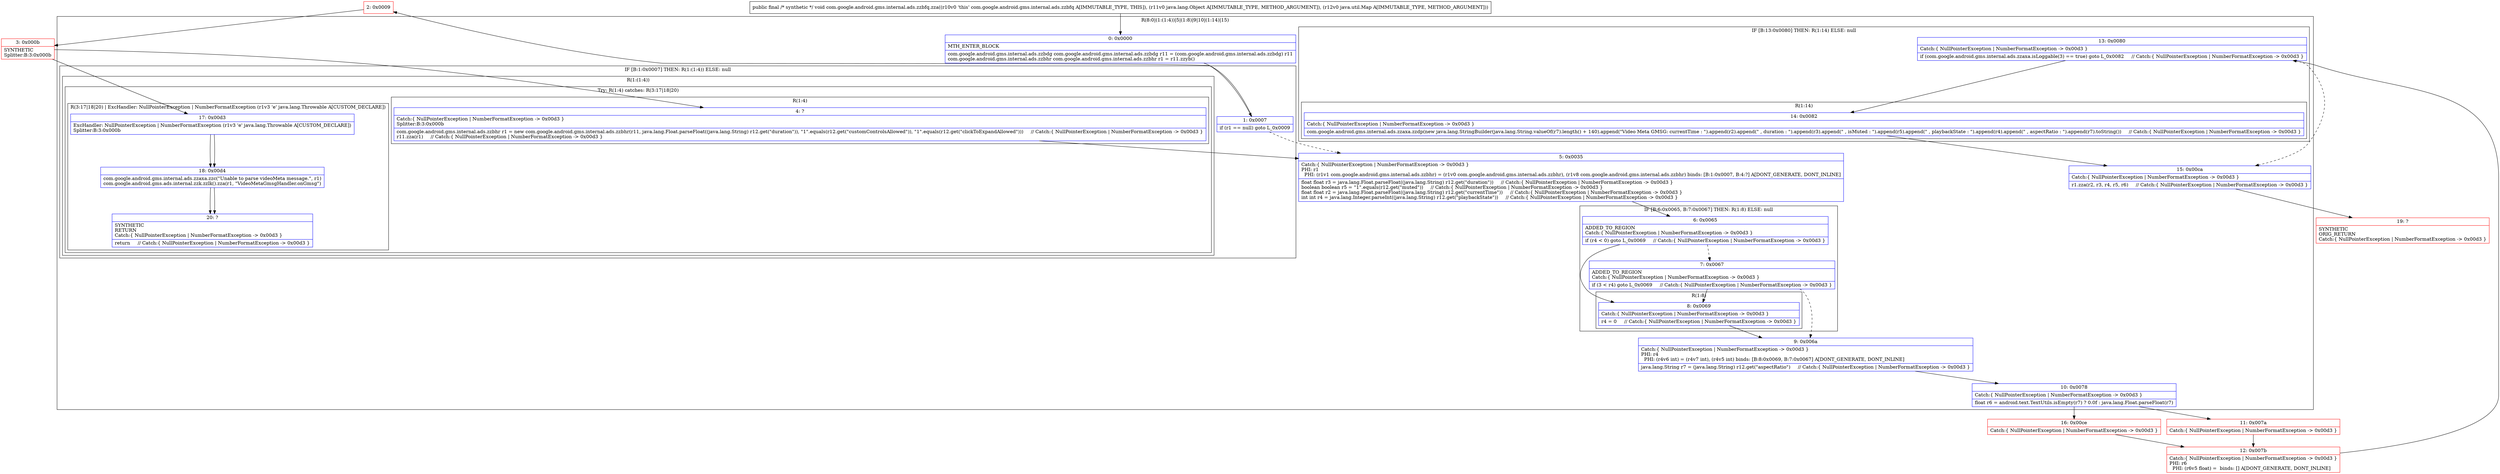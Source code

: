 digraph "CFG forcom.google.android.gms.internal.ads.zzbfq.zza(Ljava\/lang\/Object;Ljava\/util\/Map;)V" {
subgraph cluster_Region_1530733954 {
label = "R(8:0|(1:(1:4))|5|(1:8)|9|10|(1:14)|15)";
node [shape=record,color=blue];
Node_0 [shape=record,label="{0\:\ 0x0000|MTH_ENTER_BLOCK\l|com.google.android.gms.internal.ads.zzbdg com.google.android.gms.internal.ads.zzbdg r11 = (com.google.android.gms.internal.ads.zzbdg) r11\lcom.google.android.gms.internal.ads.zzbhr com.google.android.gms.internal.ads.zzbhr r1 = r11.zzyb()\l}"];
subgraph cluster_IfRegion_1935454631 {
label = "IF [B:1:0x0007] THEN: R(1:(1:4)) ELSE: null";
node [shape=record,color=blue];
Node_1 [shape=record,label="{1\:\ 0x0007|if (r1 == null) goto L_0x0009\l}"];
subgraph cluster_Region_1270005328 {
label = "R(1:(1:4))";
node [shape=record,color=blue];
subgraph cluster_TryCatchRegion_1295509272 {
label = "Try: R(1:4) catches: R(3:17|18|20)";
node [shape=record,color=blue];
subgraph cluster_Region_1817178497 {
label = "R(1:4)";
node [shape=record,color=blue];
Node_4 [shape=record,label="{4\:\ ?|Catch:\{ NullPointerException \| NumberFormatException \-\> 0x00d3 \}\lSplitter:B:3:0x000b\l|com.google.android.gms.internal.ads.zzbhr r1 = new com.google.android.gms.internal.ads.zzbhr(r11, java.lang.Float.parseFloat((java.lang.String) r12.get(\"duration\")), \"1\".equals(r12.get(\"customControlsAllowed\")), \"1\".equals(r12.get(\"clickToExpandAllowed\")))     \/\/ Catch:\{ NullPointerException \| NumberFormatException \-\> 0x00d3 \}\lr11.zza(r1)     \/\/ Catch:\{ NullPointerException \| NumberFormatException \-\> 0x00d3 \}\l}"];
}
subgraph cluster_Region_1505779757 {
label = "R(3:17|18|20) | ExcHandler: NullPointerException \| NumberFormatException (r1v3 'e' java.lang.Throwable A[CUSTOM_DECLARE])\l";
node [shape=record,color=blue];
Node_17 [shape=record,label="{17\:\ 0x00d3|ExcHandler: NullPointerException \| NumberFormatException (r1v3 'e' java.lang.Throwable A[CUSTOM_DECLARE])\lSplitter:B:3:0x000b\l}"];
Node_18 [shape=record,label="{18\:\ 0x00d4|com.google.android.gms.internal.ads.zzaxa.zzc(\"Unable to parse videoMeta message.\", r1)\lcom.google.android.gms.ads.internal.zzk.zzlk().zza(r1, \"VideoMetaGmsgHandler.onGmsg\")\l}"];
Node_20 [shape=record,label="{20\:\ ?|SYNTHETIC\lRETURN\lCatch:\{ NullPointerException \| NumberFormatException \-\> 0x00d3 \}\l|return     \/\/ Catch:\{ NullPointerException \| NumberFormatException \-\> 0x00d3 \}\l}"];
}
}
}
}
Node_5 [shape=record,label="{5\:\ 0x0035|Catch:\{ NullPointerException \| NumberFormatException \-\> 0x00d3 \}\lPHI: r1 \l  PHI: (r1v1 com.google.android.gms.internal.ads.zzbhr) = (r1v0 com.google.android.gms.internal.ads.zzbhr), (r1v8 com.google.android.gms.internal.ads.zzbhr) binds: [B:1:0x0007, B:4:?] A[DONT_GENERATE, DONT_INLINE]\l|float float r3 = java.lang.Float.parseFloat((java.lang.String) r12.get(\"duration\"))     \/\/ Catch:\{ NullPointerException \| NumberFormatException \-\> 0x00d3 \}\lboolean boolean r5 = \"1\".equals(r12.get(\"muted\"))     \/\/ Catch:\{ NullPointerException \| NumberFormatException \-\> 0x00d3 \}\lfloat float r2 = java.lang.Float.parseFloat((java.lang.String) r12.get(\"currentTime\"))     \/\/ Catch:\{ NullPointerException \| NumberFormatException \-\> 0x00d3 \}\lint int r4 = java.lang.Integer.parseInt((java.lang.String) r12.get(\"playbackState\"))     \/\/ Catch:\{ NullPointerException \| NumberFormatException \-\> 0x00d3 \}\l}"];
subgraph cluster_IfRegion_1879875070 {
label = "IF [B:6:0x0065, B:7:0x0067] THEN: R(1:8) ELSE: null";
node [shape=record,color=blue];
Node_6 [shape=record,label="{6\:\ 0x0065|ADDED_TO_REGION\lCatch:\{ NullPointerException \| NumberFormatException \-\> 0x00d3 \}\l|if (r4 \< 0) goto L_0x0069     \/\/ Catch:\{ NullPointerException \| NumberFormatException \-\> 0x00d3 \}\l}"];
Node_7 [shape=record,label="{7\:\ 0x0067|ADDED_TO_REGION\lCatch:\{ NullPointerException \| NumberFormatException \-\> 0x00d3 \}\l|if (3 \< r4) goto L_0x0069     \/\/ Catch:\{ NullPointerException \| NumberFormatException \-\> 0x00d3 \}\l}"];
subgraph cluster_Region_1667021805 {
label = "R(1:8)";
node [shape=record,color=blue];
Node_8 [shape=record,label="{8\:\ 0x0069|Catch:\{ NullPointerException \| NumberFormatException \-\> 0x00d3 \}\l|r4 = 0     \/\/ Catch:\{ NullPointerException \| NumberFormatException \-\> 0x00d3 \}\l}"];
}
}
Node_9 [shape=record,label="{9\:\ 0x006a|Catch:\{ NullPointerException \| NumberFormatException \-\> 0x00d3 \}\lPHI: r4 \l  PHI: (r4v6 int) = (r4v7 int), (r4v5 int) binds: [B:8:0x0069, B:7:0x0067] A[DONT_GENERATE, DONT_INLINE]\l|java.lang.String r7 = (java.lang.String) r12.get(\"aspectRatio\")     \/\/ Catch:\{ NullPointerException \| NumberFormatException \-\> 0x00d3 \}\l}"];
Node_10 [shape=record,label="{10\:\ 0x0078|Catch:\{ NullPointerException \| NumberFormatException \-\> 0x00d3 \}\l|float r6 = android.text.TextUtils.isEmpty(r7) ? 0.0f : java.lang.Float.parseFloat(r7)\l}"];
subgraph cluster_IfRegion_1634581895 {
label = "IF [B:13:0x0080] THEN: R(1:14) ELSE: null";
node [shape=record,color=blue];
Node_13 [shape=record,label="{13\:\ 0x0080|Catch:\{ NullPointerException \| NumberFormatException \-\> 0x00d3 \}\l|if (com.google.android.gms.internal.ads.zzaxa.isLoggable(3) == true) goto L_0x0082     \/\/ Catch:\{ NullPointerException \| NumberFormatException \-\> 0x00d3 \}\l}"];
subgraph cluster_Region_1367311733 {
label = "R(1:14)";
node [shape=record,color=blue];
Node_14 [shape=record,label="{14\:\ 0x0082|Catch:\{ NullPointerException \| NumberFormatException \-\> 0x00d3 \}\l|com.google.android.gms.internal.ads.zzaxa.zzdp(new java.lang.StringBuilder(java.lang.String.valueOf(r7).length() + 140).append(\"Video Meta GMSG: currentTime : \").append(r2).append(\" , duration : \").append(r3).append(\" , isMuted : \").append(r5).append(\" , playbackState : \").append(r4).append(\" , aspectRatio : \").append(r7).toString())     \/\/ Catch:\{ NullPointerException \| NumberFormatException \-\> 0x00d3 \}\l}"];
}
}
Node_15 [shape=record,label="{15\:\ 0x00ca|Catch:\{ NullPointerException \| NumberFormatException \-\> 0x00d3 \}\l|r1.zza(r2, r3, r4, r5, r6)     \/\/ Catch:\{ NullPointerException \| NumberFormatException \-\> 0x00d3 \}\l}"];
}
subgraph cluster_Region_1505779757 {
label = "R(3:17|18|20) | ExcHandler: NullPointerException \| NumberFormatException (r1v3 'e' java.lang.Throwable A[CUSTOM_DECLARE])\l";
node [shape=record,color=blue];
Node_17 [shape=record,label="{17\:\ 0x00d3|ExcHandler: NullPointerException \| NumberFormatException (r1v3 'e' java.lang.Throwable A[CUSTOM_DECLARE])\lSplitter:B:3:0x000b\l}"];
Node_18 [shape=record,label="{18\:\ 0x00d4|com.google.android.gms.internal.ads.zzaxa.zzc(\"Unable to parse videoMeta message.\", r1)\lcom.google.android.gms.ads.internal.zzk.zzlk().zza(r1, \"VideoMetaGmsgHandler.onGmsg\")\l}"];
Node_20 [shape=record,label="{20\:\ ?|SYNTHETIC\lRETURN\lCatch:\{ NullPointerException \| NumberFormatException \-\> 0x00d3 \}\l|return     \/\/ Catch:\{ NullPointerException \| NumberFormatException \-\> 0x00d3 \}\l}"];
}
Node_2 [shape=record,color=red,label="{2\:\ 0x0009}"];
Node_3 [shape=record,color=red,label="{3\:\ 0x000b|SYNTHETIC\lSplitter:B:3:0x000b\l}"];
Node_11 [shape=record,color=red,label="{11\:\ 0x007a|Catch:\{ NullPointerException \| NumberFormatException \-\> 0x00d3 \}\l}"];
Node_12 [shape=record,color=red,label="{12\:\ 0x007b|Catch:\{ NullPointerException \| NumberFormatException \-\> 0x00d3 \}\lPHI: r6 \l  PHI: (r6v5 float) =  binds: [] A[DONT_GENERATE, DONT_INLINE]\l}"];
Node_16 [shape=record,color=red,label="{16\:\ 0x00ce|Catch:\{ NullPointerException \| NumberFormatException \-\> 0x00d3 \}\l}"];
Node_19 [shape=record,color=red,label="{19\:\ ?|SYNTHETIC\lORIG_RETURN\lCatch:\{ NullPointerException \| NumberFormatException \-\> 0x00d3 \}\l}"];
MethodNode[shape=record,label="{public final \/* synthetic *\/ void com.google.android.gms.internal.ads.zzbfq.zza((r10v0 'this' com.google.android.gms.internal.ads.zzbfq A[IMMUTABLE_TYPE, THIS]), (r11v0 java.lang.Object A[IMMUTABLE_TYPE, METHOD_ARGUMENT]), (r12v0 java.util.Map A[IMMUTABLE_TYPE, METHOD_ARGUMENT])) }"];
MethodNode -> Node_0;
Node_0 -> Node_1;
Node_1 -> Node_2;
Node_1 -> Node_5[style=dashed];
Node_4 -> Node_5;
Node_17 -> Node_18;
Node_18 -> Node_20;
Node_5 -> Node_6;
Node_6 -> Node_7[style=dashed];
Node_6 -> Node_8;
Node_7 -> Node_8;
Node_7 -> Node_9[style=dashed];
Node_8 -> Node_9;
Node_9 -> Node_10;
Node_10 -> Node_11;
Node_10 -> Node_16;
Node_13 -> Node_14;
Node_13 -> Node_15[style=dashed];
Node_14 -> Node_15;
Node_15 -> Node_19;
Node_17 -> Node_18;
Node_18 -> Node_20;
Node_2 -> Node_3;
Node_3 -> Node_4;
Node_3 -> Node_17;
Node_11 -> Node_12;
Node_12 -> Node_13;
Node_16 -> Node_12;
}

